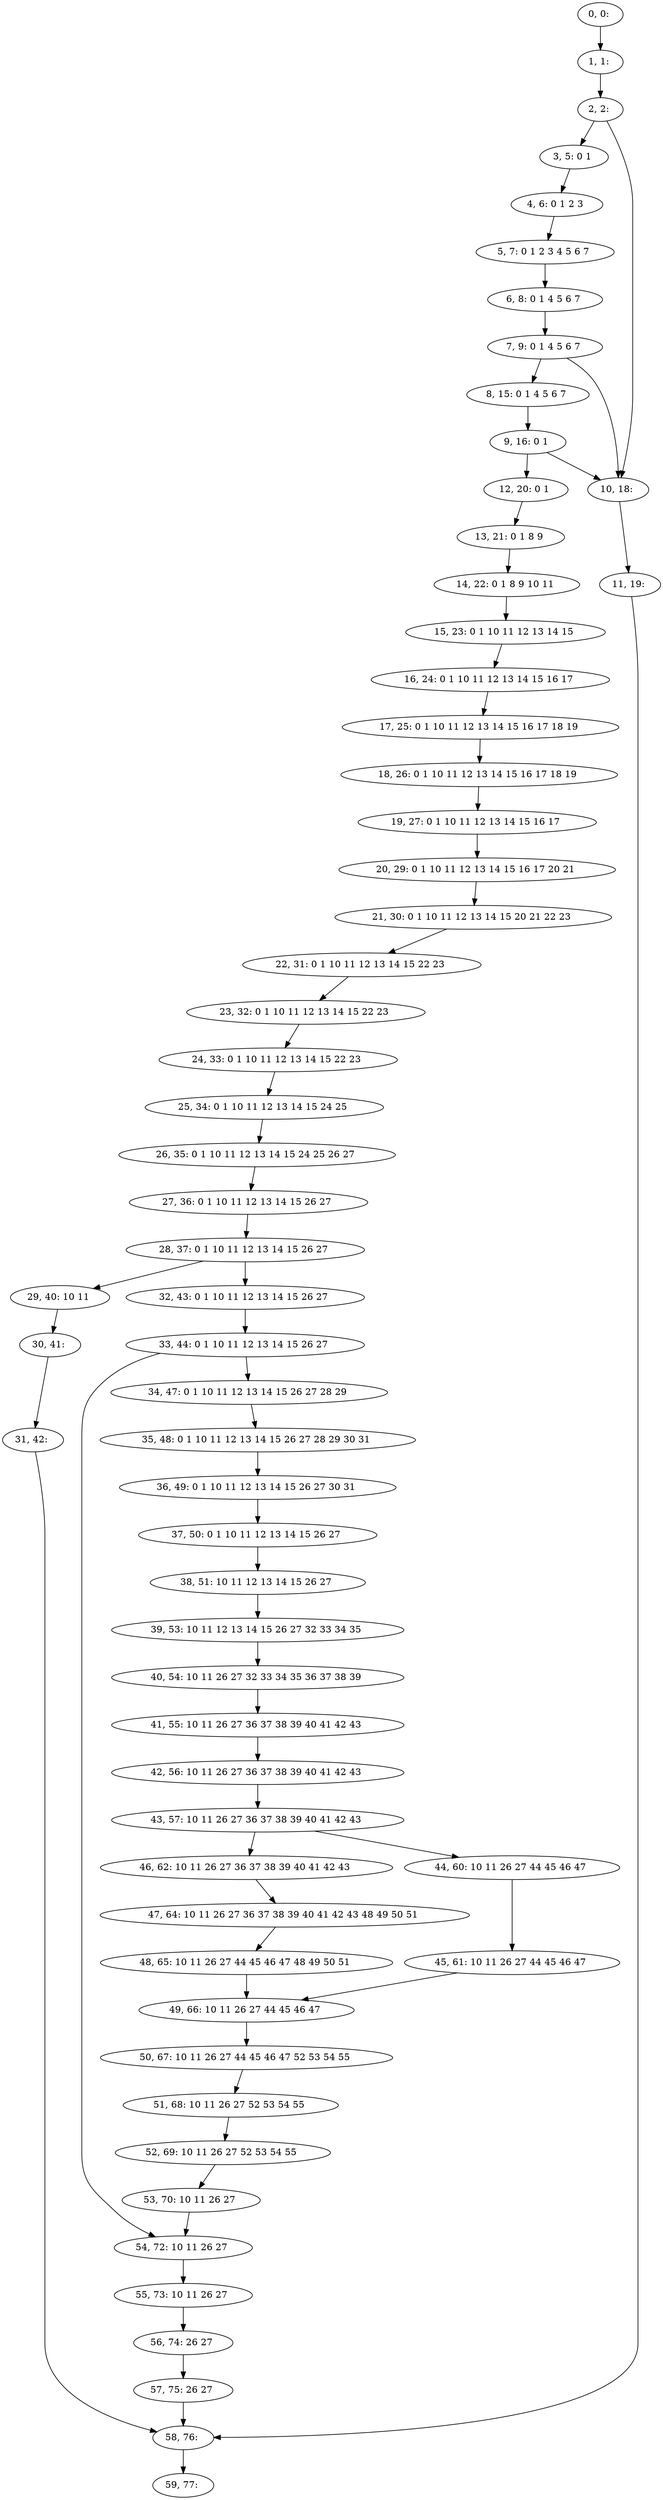 digraph G {
0[label="0, 0: "];
1[label="1, 1: "];
2[label="2, 2: "];
3[label="3, 5: 0 1 "];
4[label="4, 6: 0 1 2 3 "];
5[label="5, 7: 0 1 2 3 4 5 6 7 "];
6[label="6, 8: 0 1 4 5 6 7 "];
7[label="7, 9: 0 1 4 5 6 7 "];
8[label="8, 15: 0 1 4 5 6 7 "];
9[label="9, 16: 0 1 "];
10[label="10, 18: "];
11[label="11, 19: "];
12[label="12, 20: 0 1 "];
13[label="13, 21: 0 1 8 9 "];
14[label="14, 22: 0 1 8 9 10 11 "];
15[label="15, 23: 0 1 10 11 12 13 14 15 "];
16[label="16, 24: 0 1 10 11 12 13 14 15 16 17 "];
17[label="17, 25: 0 1 10 11 12 13 14 15 16 17 18 19 "];
18[label="18, 26: 0 1 10 11 12 13 14 15 16 17 18 19 "];
19[label="19, 27: 0 1 10 11 12 13 14 15 16 17 "];
20[label="20, 29: 0 1 10 11 12 13 14 15 16 17 20 21 "];
21[label="21, 30: 0 1 10 11 12 13 14 15 20 21 22 23 "];
22[label="22, 31: 0 1 10 11 12 13 14 15 22 23 "];
23[label="23, 32: 0 1 10 11 12 13 14 15 22 23 "];
24[label="24, 33: 0 1 10 11 12 13 14 15 22 23 "];
25[label="25, 34: 0 1 10 11 12 13 14 15 24 25 "];
26[label="26, 35: 0 1 10 11 12 13 14 15 24 25 26 27 "];
27[label="27, 36: 0 1 10 11 12 13 14 15 26 27 "];
28[label="28, 37: 0 1 10 11 12 13 14 15 26 27 "];
29[label="29, 40: 10 11 "];
30[label="30, 41: "];
31[label="31, 42: "];
32[label="32, 43: 0 1 10 11 12 13 14 15 26 27 "];
33[label="33, 44: 0 1 10 11 12 13 14 15 26 27 "];
34[label="34, 47: 0 1 10 11 12 13 14 15 26 27 28 29 "];
35[label="35, 48: 0 1 10 11 12 13 14 15 26 27 28 29 30 31 "];
36[label="36, 49: 0 1 10 11 12 13 14 15 26 27 30 31 "];
37[label="37, 50: 0 1 10 11 12 13 14 15 26 27 "];
38[label="38, 51: 10 11 12 13 14 15 26 27 "];
39[label="39, 53: 10 11 12 13 14 15 26 27 32 33 34 35 "];
40[label="40, 54: 10 11 26 27 32 33 34 35 36 37 38 39 "];
41[label="41, 55: 10 11 26 27 36 37 38 39 40 41 42 43 "];
42[label="42, 56: 10 11 26 27 36 37 38 39 40 41 42 43 "];
43[label="43, 57: 10 11 26 27 36 37 38 39 40 41 42 43 "];
44[label="44, 60: 10 11 26 27 44 45 46 47 "];
45[label="45, 61: 10 11 26 27 44 45 46 47 "];
46[label="46, 62: 10 11 26 27 36 37 38 39 40 41 42 43 "];
47[label="47, 64: 10 11 26 27 36 37 38 39 40 41 42 43 48 49 50 51 "];
48[label="48, 65: 10 11 26 27 44 45 46 47 48 49 50 51 "];
49[label="49, 66: 10 11 26 27 44 45 46 47 "];
50[label="50, 67: 10 11 26 27 44 45 46 47 52 53 54 55 "];
51[label="51, 68: 10 11 26 27 52 53 54 55 "];
52[label="52, 69: 10 11 26 27 52 53 54 55 "];
53[label="53, 70: 10 11 26 27 "];
54[label="54, 72: 10 11 26 27 "];
55[label="55, 73: 10 11 26 27 "];
56[label="56, 74: 26 27 "];
57[label="57, 75: 26 27 "];
58[label="58, 76: "];
59[label="59, 77: "];
0->1 ;
1->2 ;
2->3 ;
2->10 ;
3->4 ;
4->5 ;
5->6 ;
6->7 ;
7->8 ;
7->10 ;
8->9 ;
9->10 ;
9->12 ;
10->11 ;
11->58 ;
12->13 ;
13->14 ;
14->15 ;
15->16 ;
16->17 ;
17->18 ;
18->19 ;
19->20 ;
20->21 ;
21->22 ;
22->23 ;
23->24 ;
24->25 ;
25->26 ;
26->27 ;
27->28 ;
28->29 ;
28->32 ;
29->30 ;
30->31 ;
31->58 ;
32->33 ;
33->34 ;
33->54 ;
34->35 ;
35->36 ;
36->37 ;
37->38 ;
38->39 ;
39->40 ;
40->41 ;
41->42 ;
42->43 ;
43->44 ;
43->46 ;
44->45 ;
45->49 ;
46->47 ;
47->48 ;
48->49 ;
49->50 ;
50->51 ;
51->52 ;
52->53 ;
53->54 ;
54->55 ;
55->56 ;
56->57 ;
57->58 ;
58->59 ;
}
